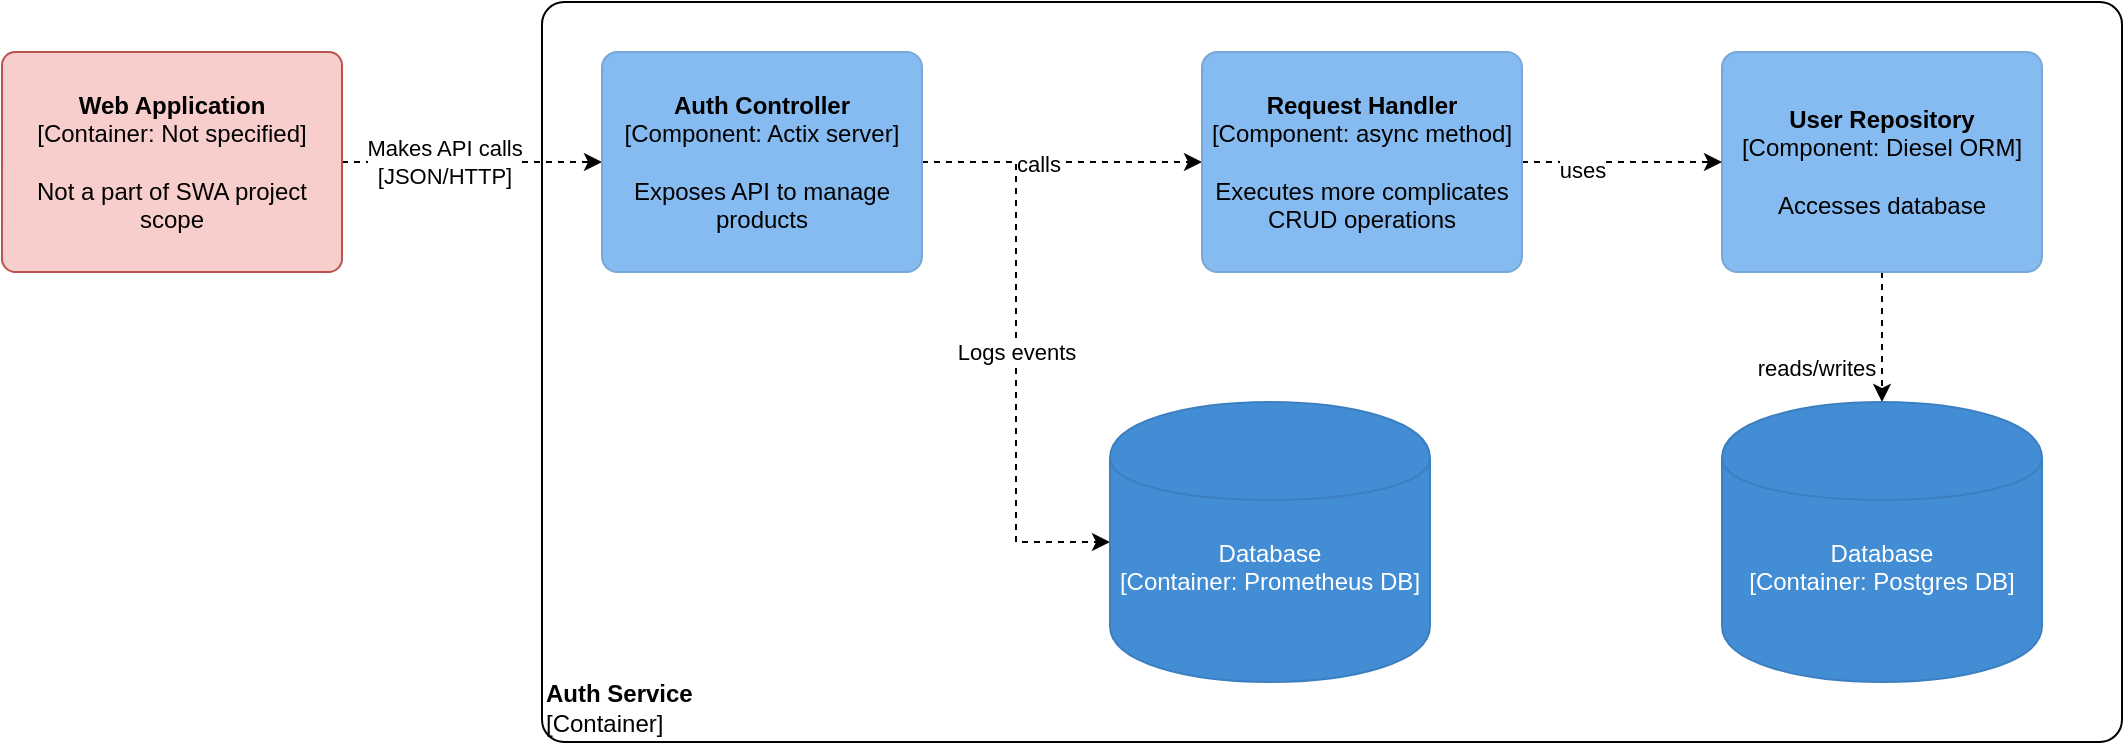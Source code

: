 <mxfile version="13.1.1" type="device"><diagram id="yAUHVVluAWR5y7W_HM3Q" name="Page-1"><mxGraphModel dx="2249" dy="768" grid="1" gridSize="10" guides="1" tooltips="1" connect="1" arrows="1" fold="1" page="1" pageScale="1" pageWidth="827" pageHeight="1169" math="0" shadow="0"><root><mxCell id="0"/><mxCell id="1" parent="0"/><object label="&lt;div style=&quot;text-align: left&quot;&gt;&lt;b&gt;Auth Service&lt;/b&gt;&lt;/div&gt;&lt;div style=&quot;text-align: left&quot;&gt;[Container]&lt;/div&gt;" placeholders="1" c4Name="Product Service" c4Type="ExecutionEnvironment" c4Application="Component" id="vnz1lYTZCwUQaiU7w8F0-27"><mxCell style="rounded=1;whiteSpace=wrap;html=1;labelBackgroundColor=none;fillColor=#ffffff;fontColor=#000000;align=left;arcSize=3;strokeColor=#000000;verticalAlign=bottom;" parent="1" vertex="1"><mxGeometry x="130" y="170" width="790" height="370" as="geometry"/><C4ExecutionEnvironment as="c4"/></mxCell></object><mxCell id="vnz1lYTZCwUQaiU7w8F0-33" style="rounded=0;orthogonalLoop=1;jettySize=auto;html=1;entryX=0;entryY=0.5;entryDx=0;entryDy=0;dashed=1;" parent="1" source="vnz1lYTZCwUQaiU7w8F0-29" target="vnz1lYTZCwUQaiU7w8F0-31" edge="1"><mxGeometry relative="1" as="geometry"/></mxCell><mxCell id="vnz1lYTZCwUQaiU7w8F0-34" value="Makes API calls&lt;br&gt;[JSON/HTTP]" style="edgeLabel;html=1;align=center;verticalAlign=middle;resizable=0;points=[];" parent="vnz1lYTZCwUQaiU7w8F0-33" vertex="1" connectable="0"><mxGeometry x="-0.214" relative="1" as="geometry"><mxPoint as="offset"/></mxGeometry></mxCell><object label="&lt;span&gt;&lt;b&gt;Web Application&lt;/b&gt;&lt;/span&gt;&lt;div&gt;[Container:&amp;nbsp;&lt;span&gt;Not specified&lt;/span&gt;&lt;span&gt;]&lt;/span&gt;&lt;/div&gt;&lt;div&gt;&lt;br&gt;&lt;/div&gt;&lt;div&gt;Not a part of SWA project scope&lt;/div&gt;" placeholders="1" c4Name="Web Application" c4Type="Container" c4Technology="Not specified" c4Description="Not a part of SWA project scope" id="vnz1lYTZCwUQaiU7w8F0-29"><mxCell style="rounded=1;whiteSpace=wrap;html=1;labelBackgroundColor=none;fillColor=#f8cecc;align=center;arcSize=6;strokeColor=#b85450;" parent="1" vertex="1"><mxGeometry x="-140" y="195" width="170" height="110" as="geometry"/><C4Container as="c4"/></mxCell></object><mxCell id="vnz1lYTZCwUQaiU7w8F0-44" style="edgeStyle=none;rounded=0;orthogonalLoop=1;jettySize=auto;html=1;entryX=0;entryY=0.5;entryDx=0;entryDy=0;dashed=1;" parent="1" source="vnz1lYTZCwUQaiU7w8F0-31" target="vnz1lYTZCwUQaiU7w8F0-38" edge="1"><mxGeometry relative="1" as="geometry"/></mxCell><mxCell id="vnz1lYTZCwUQaiU7w8F0-45" value="calls" style="edgeLabel;html=1;align=center;verticalAlign=middle;resizable=0;points=[];" parent="vnz1lYTZCwUQaiU7w8F0-44" vertex="1" connectable="0"><mxGeometry x="-0.172" y="-1" relative="1" as="geometry"><mxPoint as="offset"/></mxGeometry></mxCell><mxCell id="VOuuHBaOWtUGN7HZ3VXh-4" value="Logs events" style="edgeStyle=orthogonalEdgeStyle;rounded=0;orthogonalLoop=1;jettySize=auto;html=1;entryX=0;entryY=0.5;entryDx=0;entryDy=0;dashed=1;" edge="1" parent="1" source="vnz1lYTZCwUQaiU7w8F0-31" target="VOuuHBaOWtUGN7HZ3VXh-2"><mxGeometry relative="1" as="geometry"/></mxCell><object label="&lt;span&gt;&lt;b&gt;Auth Controller&lt;/b&gt;&lt;/span&gt;&lt;div&gt;[Component: Actix server&lt;span&gt;]&lt;/span&gt;&lt;/div&gt;&lt;div&gt;&lt;br&gt;&lt;/div&gt;&lt;div&gt;Exposes API to manage products&lt;/div&gt;" placeholders="1" c4Name="Product Controller" c4Type="Component" c4Technology="Spring MVC Rest Controller" c4Description="Exposes API to manage products" id="vnz1lYTZCwUQaiU7w8F0-31"><mxCell style="rounded=1;whiteSpace=wrap;html=1;labelBackgroundColor=none;fillColor=#85bbf0;fontColor=#000000;align=center;arcSize=7;strokeColor=#78a8d8;" parent="1" vertex="1"><mxGeometry x="160" y="195" width="160" height="110" as="geometry"/><C4Component as="c4"/></mxCell></object><mxCell id="vnz1lYTZCwUQaiU7w8F0-42" style="edgeStyle=none;rounded=0;orthogonalLoop=1;jettySize=auto;html=1;entryX=0.5;entryY=0;entryDx=0;entryDy=0;dashed=1;" parent="1" source="vnz1lYTZCwUQaiU7w8F0-35" target="vnz1lYTZCwUQaiU7w8F0-41" edge="1"><mxGeometry relative="1" as="geometry"/></mxCell><mxCell id="vnz1lYTZCwUQaiU7w8F0-43" value="&lt;div&gt;reads/writes&lt;/div&gt;" style="edgeLabel;html=1;align=center;verticalAlign=middle;resizable=0;points=[];" parent="vnz1lYTZCwUQaiU7w8F0-42" vertex="1" connectable="0"><mxGeometry x="0.533" y="-2" relative="1" as="geometry"><mxPoint x="-31.67" y="-2" as="offset"/></mxGeometry></mxCell><object label="&lt;span&gt;&lt;b&gt;User Repository&lt;/b&gt;&lt;/span&gt;&lt;div&gt;[Component: Diesel&lt;span&gt; ORM]&lt;/span&gt;&lt;/div&gt;&lt;div&gt;&lt;br&gt;&lt;/div&gt;&lt;div&gt;Accesses database&lt;/div&gt;" placeholders="1" c4Name="Product Repository" c4Type="Component" c4Technology="Spring Data Repository" c4Description="Accesses database" id="vnz1lYTZCwUQaiU7w8F0-35"><mxCell style="rounded=1;whiteSpace=wrap;html=1;labelBackgroundColor=none;fillColor=#85bbf0;fontColor=#000000;align=center;arcSize=7;strokeColor=#78a8d8;" parent="1" vertex="1"><mxGeometry x="720" y="195" width="160" height="110" as="geometry"/><C4Component as="c4"/></mxCell></object><mxCell id="vnz1lYTZCwUQaiU7w8F0-46" style="edgeStyle=none;rounded=0;orthogonalLoop=1;jettySize=auto;html=1;dashed=1;" parent="1" source="vnz1lYTZCwUQaiU7w8F0-38" target="vnz1lYTZCwUQaiU7w8F0-35" edge="1"><mxGeometry relative="1" as="geometry"/></mxCell><mxCell id="vnz1lYTZCwUQaiU7w8F0-47" value="uses" style="edgeLabel;html=1;align=center;verticalAlign=middle;resizable=0;points=[];" parent="vnz1lYTZCwUQaiU7w8F0-46" vertex="1" connectable="0"><mxGeometry x="-0.401" y="-4" relative="1" as="geometry"><mxPoint as="offset"/></mxGeometry></mxCell><object label="&lt;span&gt;&lt;b&gt;Request Handler&lt;/b&gt;&lt;/span&gt;&lt;div&gt;[Component: async method&lt;span&gt;]&lt;/span&gt;&lt;/div&gt;&lt;div&gt;&lt;br&gt;&lt;/div&gt;&lt;div&gt;Executes more complicates CRUD operations&lt;/div&gt;" placeholders="1" c4Name="Product Service" c4Type="Component" c4Technology="Service Bean" c4Description="Executes more complicates CRUD operations" id="vnz1lYTZCwUQaiU7w8F0-38"><mxCell style="rounded=1;whiteSpace=wrap;html=1;labelBackgroundColor=none;fillColor=#85bbf0;fontColor=#000000;align=center;arcSize=7;strokeColor=#78a8d8;" parent="1" vertex="1"><mxGeometry x="460" y="195" width="160" height="110" as="geometry"/><C4Component as="c4"/></mxCell></object><object label="&lt;span&gt;Database&lt;/span&gt;&lt;div&gt;[Container: Postgres DB]&lt;/div&gt;&lt;div&gt;&lt;br&gt;&lt;/div&gt;&lt;div&gt;&lt;/div&gt;" placeholders="1" c4Type="Database" c4Technology="Mongo DB" c4Description="" id="vnz1lYTZCwUQaiU7w8F0-41"><mxCell style="shape=cylinder;whiteSpace=wrap;html=1;boundedLbl=1;rounded=0;labelBackgroundColor=none;fillColor=#438dd5;fontSize=12;fontColor=#ffffff;align=center;strokeColor=#3c7fc0;" parent="1" vertex="1"><mxGeometry x="720" y="370" width="160" height="140" as="geometry"/><C4Database as="c4"/></mxCell></object><object label="&lt;span&gt;Database&lt;/span&gt;&lt;div&gt;[Container: Prometheus DB]&lt;/div&gt;&lt;div&gt;&lt;br&gt;&lt;/div&gt;&lt;div&gt;&lt;/div&gt;" placeholders="1" c4Type="Database" c4Technology="Mongo DB" c4Description="" id="VOuuHBaOWtUGN7HZ3VXh-2"><mxCell style="shape=cylinder;whiteSpace=wrap;html=1;boundedLbl=1;rounded=0;labelBackgroundColor=none;fillColor=#438dd5;fontSize=12;fontColor=#ffffff;align=center;strokeColor=#3c7fc0;" vertex="1" parent="1"><mxGeometry x="414" y="370" width="160" height="140" as="geometry"/><C4Database as="c4"/></mxCell></object></root></mxGraphModel></diagram></mxfile>